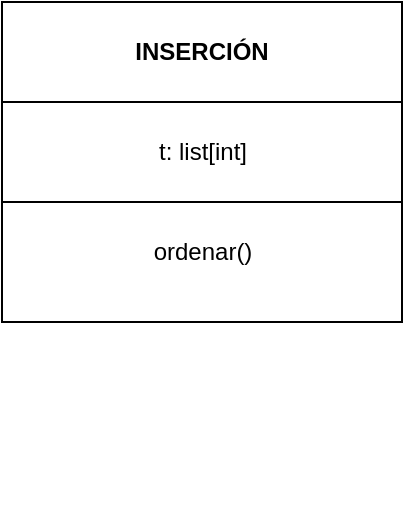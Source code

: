 <mxfile>
    <diagram id="H0V8sXeeGjQDoI5xjNi-" name="Página-1">
        <mxGraphModel dx="315" dy="427" grid="1" gridSize="10" guides="1" tooltips="1" connect="1" arrows="1" fold="1" page="1" pageScale="1" pageWidth="827" pageHeight="1169" math="0" shadow="0">
            <root>
                <mxCell id="0"/>
                <mxCell id="1" parent="0"/>
                <mxCell id="2" value="INSERCIÓN" style="swimlane;whiteSpace=wrap;html=1;startSize=50;" vertex="1" parent="1">
                    <mxGeometry x="50" y="120" width="200" height="160" as="geometry"/>
                </mxCell>
                <mxCell id="4" value="t: list[int]" style="text;html=1;align=center;verticalAlign=middle;resizable=0;points=[];autosize=1;strokeColor=none;fillColor=none;" vertex="1" parent="2">
                    <mxGeometry x="65" y="60" width="70" height="30" as="geometry"/>
                </mxCell>
                <mxCell id="6" value="" style="endArrow=none;html=1;" edge="1" parent="2">
                    <mxGeometry width="50" height="50" relative="1" as="geometry">
                        <mxPoint y="100" as="sourcePoint"/>
                        <mxPoint x="200" y="100" as="targetPoint"/>
                    </mxGeometry>
                </mxCell>
                <mxCell id="7" value="ordenar()" style="text;html=1;align=center;verticalAlign=middle;resizable=0;points=[];autosize=1;strokeColor=none;fillColor=none;" vertex="1" parent="2">
                    <mxGeometry x="65" y="110" width="70" height="30" as="geometry"/>
                </mxCell>
                <mxCell id="3" value="&lt;div style=&quot;text-align: left;&quot;&gt;&lt;br&gt;&lt;/div&gt;" style="text;html=1;align=center;verticalAlign=middle;resizable=0;points=[];autosize=1;strokeColor=none;fillColor=none;" vertex="1" parent="1">
                    <mxGeometry x="110" y="345" width="20" height="30" as="geometry"/>
                </mxCell>
            </root>
        </mxGraphModel>
    </diagram>
</mxfile>